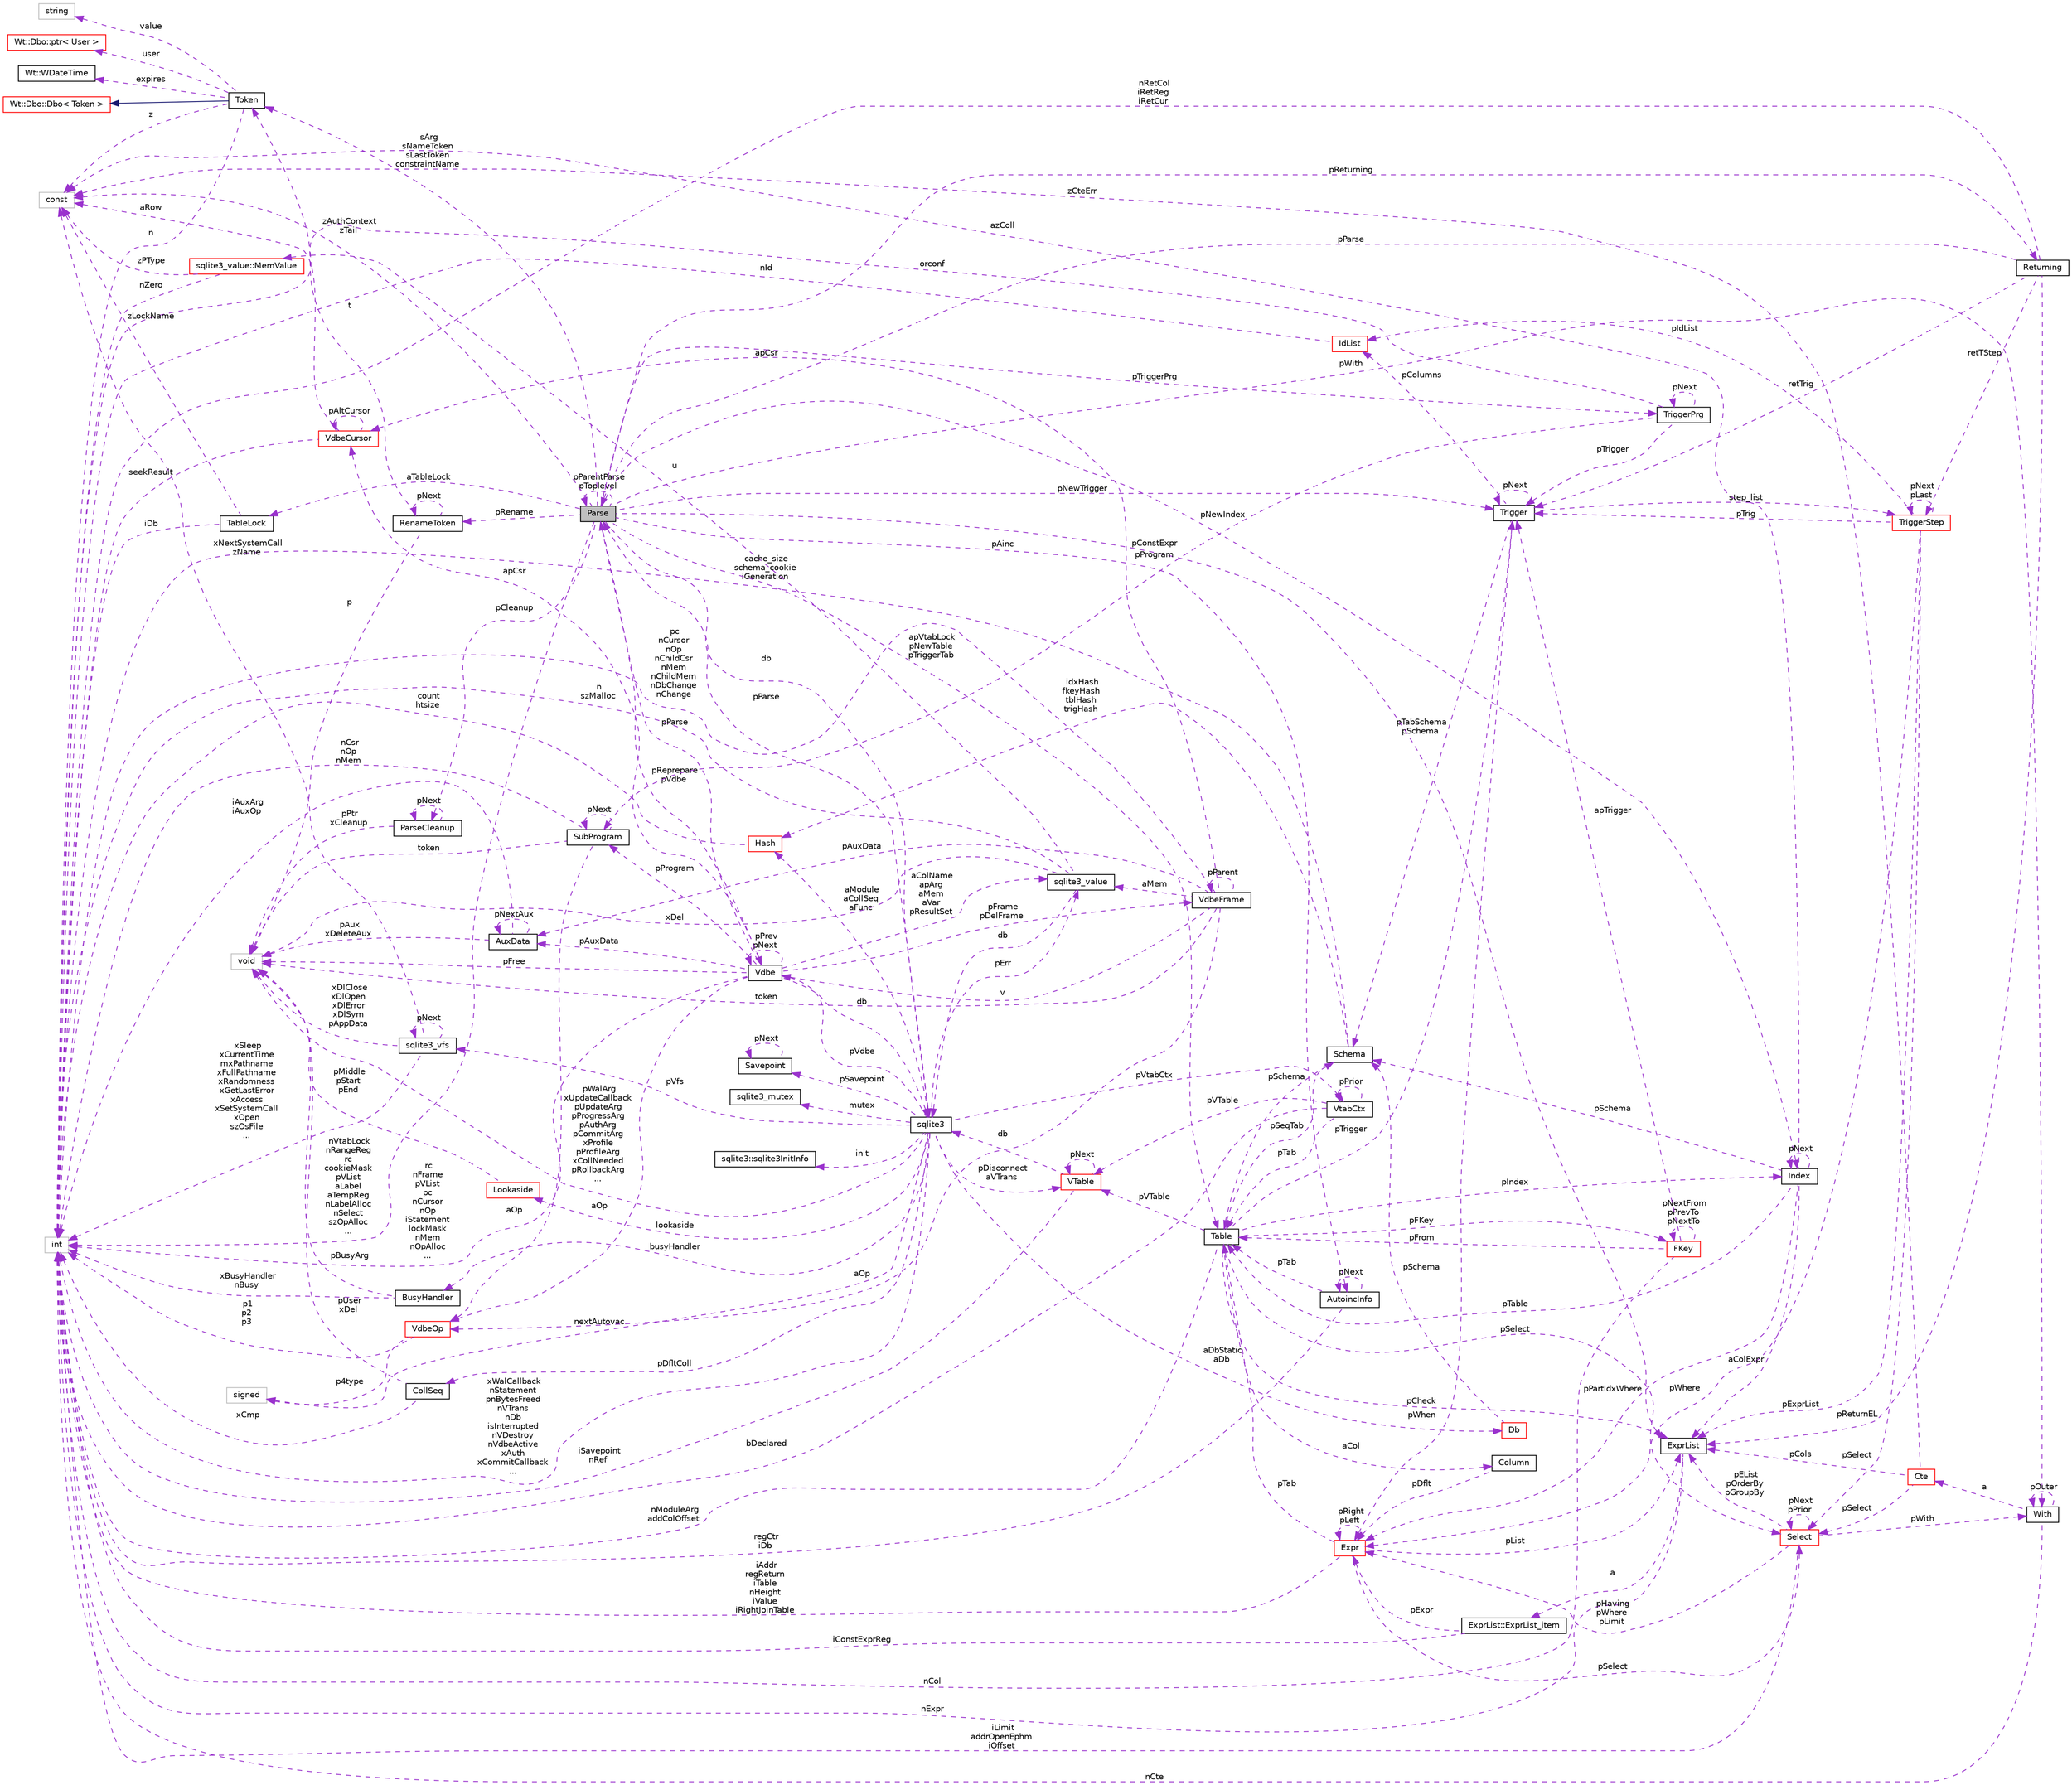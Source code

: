 digraph "Parse"
{
 // LATEX_PDF_SIZE
  edge [fontname="Helvetica",fontsize="10",labelfontname="Helvetica",labelfontsize="10"];
  node [fontname="Helvetica",fontsize="10",shape=record];
  rankdir="LR";
  Node1 [label="Parse",height=0.2,width=0.4,color="black", fillcolor="grey75", style="filled", fontcolor="black",tooltip=" "];
  Node2 -> Node1 [dir="back",color="darkorchid3",fontsize="10",style="dashed",label=" pReprepare\npVdbe" ,fontname="Helvetica"];
  Node2 [label="Vdbe",height=0.2,width=0.4,color="black", fillcolor="white", style="filled",URL="$structVdbe.html",tooltip=" "];
  Node2 -> Node2 [dir="back",color="darkorchid3",fontsize="10",style="dashed",label=" pPrev\npNext" ,fontname="Helvetica"];
  Node3 -> Node2 [dir="back",color="darkorchid3",fontsize="10",style="dashed",label=" db" ,fontname="Helvetica"];
  Node3 [label="sqlite3",height=0.2,width=0.4,color="black", fillcolor="white", style="filled",URL="$structsqlite3.html",tooltip=" "];
  Node2 -> Node3 [dir="back",color="darkorchid3",fontsize="10",style="dashed",label=" pVdbe" ,fontname="Helvetica"];
  Node4 -> Node3 [dir="back",color="darkorchid3",fontsize="10",style="dashed",label=" pSavepoint" ,fontname="Helvetica"];
  Node4 [label="Savepoint",height=0.2,width=0.4,color="black", fillcolor="white", style="filled",URL="$structSavepoint.html",tooltip=" "];
  Node4 -> Node4 [dir="back",color="darkorchid3",fontsize="10",style="dashed",label=" pNext" ,fontname="Helvetica"];
  Node5 -> Node3 [dir="back",color="darkorchid3",fontsize="10",style="dashed",label=" pWalArg\nxUpdateCallback\npUpdateArg\npProgressArg\npAuthArg\npCommitArg\nxProfile\npProfileArg\nxCollNeeded\npRollbackArg\n..." ,fontname="Helvetica"];
  Node5 [label="void",height=0.2,width=0.4,color="grey75", fillcolor="white", style="filled",tooltip=" "];
  Node6 -> Node3 [dir="back",color="darkorchid3",fontsize="10",style="dashed",label=" lookaside" ,fontname="Helvetica"];
  Node6 [label="Lookaside",height=0.2,width=0.4,color="red", fillcolor="white", style="filled",URL="$structLookaside.html",tooltip=" "];
  Node5 -> Node6 [dir="back",color="darkorchid3",fontsize="10",style="dashed",label=" pMiddle\npStart\npEnd" ,fontname="Helvetica"];
  Node8 -> Node3 [dir="back",color="darkorchid3",fontsize="10",style="dashed",label=" pErr" ,fontname="Helvetica"];
  Node8 [label="sqlite3_value",height=0.2,width=0.4,color="black", fillcolor="white", style="filled",URL="$structsqlite3__value.html",tooltip=" "];
  Node3 -> Node8 [dir="back",color="darkorchid3",fontsize="10",style="dashed",label=" db" ,fontname="Helvetica"];
  Node5 -> Node8 [dir="back",color="darkorchid3",fontsize="10",style="dashed",label=" xDel" ,fontname="Helvetica"];
  Node9 -> Node8 [dir="back",color="darkorchid3",fontsize="10",style="dashed",label=" u" ,fontname="Helvetica"];
  Node9 [label="sqlite3_value::MemValue",height=0.2,width=0.4,color="red", fillcolor="white", style="filled",URL="$unionsqlite3__value_1_1MemValue.html",tooltip=" "];
  Node10 -> Node9 [dir="back",color="darkorchid3",fontsize="10",style="dashed",label=" nZero" ,fontname="Helvetica"];
  Node10 [label="int",height=0.2,width=0.4,color="grey75", fillcolor="white", style="filled",tooltip=" "];
  Node11 -> Node9 [dir="back",color="darkorchid3",fontsize="10",style="dashed",label=" zPType" ,fontname="Helvetica"];
  Node11 [label="const",height=0.2,width=0.4,color="grey75", fillcolor="white", style="filled",tooltip=" "];
  Node10 -> Node8 [dir="back",color="darkorchid3",fontsize="10",style="dashed",label=" n\nszMalloc" ,fontname="Helvetica"];
  Node14 -> Node3 [dir="back",color="darkorchid3",fontsize="10",style="dashed",label=" mutex" ,fontname="Helvetica"];
  Node14 [label="sqlite3_mutex",height=0.2,width=0.4,color="black", fillcolor="white", style="filled",URL="$structsqlite3__mutex.html",tooltip=" "];
  Node15 -> Node3 [dir="back",color="darkorchid3",fontsize="10",style="dashed",label=" pVfs" ,fontname="Helvetica"];
  Node15 [label="sqlite3_vfs",height=0.2,width=0.4,color="black", fillcolor="white", style="filled",URL="$structsqlite3__vfs.html",tooltip=" "];
  Node5 -> Node15 [dir="back",color="darkorchid3",fontsize="10",style="dashed",label=" xDlClose\nxDlOpen\nxDlError\nxDlSym\npAppData" ,fontname="Helvetica"];
  Node15 -> Node15 [dir="back",color="darkorchid3",fontsize="10",style="dashed",label=" pNext" ,fontname="Helvetica"];
  Node10 -> Node15 [dir="back",color="darkorchid3",fontsize="10",style="dashed",label=" xSleep\nxCurrentTime\nmxPathname\nxFullPathname\nxRandomness\nxGetLastError\nxAccess\nxSetSystemCall\nxOpen\nszOsFile\n..." ,fontname="Helvetica"];
  Node11 -> Node15 [dir="back",color="darkorchid3",fontsize="10",style="dashed",label=" xNextSystemCall\nzName" ,fontname="Helvetica"];
  Node16 -> Node3 [dir="back",color="darkorchid3",fontsize="10",style="dashed",label=" init" ,fontname="Helvetica"];
  Node16 [label="sqlite3::sqlite3InitInfo",height=0.2,width=0.4,color="black", fillcolor="white", style="filled",URL="$structsqlite3_1_1sqlite3InitInfo.html",tooltip=" "];
  Node17 -> Node3 [dir="back",color="darkorchid3",fontsize="10",style="dashed",label=" busyHandler" ,fontname="Helvetica"];
  Node17 [label="BusyHandler",height=0.2,width=0.4,color="black", fillcolor="white", style="filled",URL="$structBusyHandler.html",tooltip=" "];
  Node5 -> Node17 [dir="back",color="darkorchid3",fontsize="10",style="dashed",label=" pBusyArg" ,fontname="Helvetica"];
  Node10 -> Node17 [dir="back",color="darkorchid3",fontsize="10",style="dashed",label=" xBusyHandler\nnBusy" ,fontname="Helvetica"];
  Node18 -> Node3 [dir="back",color="darkorchid3",fontsize="10",style="dashed",label=" pVtabCtx" ,fontname="Helvetica"];
  Node18 [label="VtabCtx",height=0.2,width=0.4,color="black", fillcolor="white", style="filled",URL="$structVtabCtx.html",tooltip=" "];
  Node18 -> Node18 [dir="back",color="darkorchid3",fontsize="10",style="dashed",label=" pPrior" ,fontname="Helvetica"];
  Node10 -> Node18 [dir="back",color="darkorchid3",fontsize="10",style="dashed",label=" bDeclared" ,fontname="Helvetica"];
  Node19 -> Node18 [dir="back",color="darkorchid3",fontsize="10",style="dashed",label=" pVTable" ,fontname="Helvetica"];
  Node19 [label="VTable",height=0.2,width=0.4,color="red", fillcolor="white", style="filled",URL="$structVTable.html",tooltip=" "];
  Node3 -> Node19 [dir="back",color="darkorchid3",fontsize="10",style="dashed",label=" db" ,fontname="Helvetica"];
  Node19 -> Node19 [dir="back",color="darkorchid3",fontsize="10",style="dashed",label=" pNext" ,fontname="Helvetica"];
  Node10 -> Node19 [dir="back",color="darkorchid3",fontsize="10",style="dashed",label=" iSavepoint\nnRef" ,fontname="Helvetica"];
  Node21 -> Node18 [dir="back",color="darkorchid3",fontsize="10",style="dashed",label=" pTab" ,fontname="Helvetica"];
  Node21 [label="Table",height=0.2,width=0.4,color="black", fillcolor="white", style="filled",URL="$structTable.html",tooltip=" "];
  Node22 -> Node21 [dir="back",color="darkorchid3",fontsize="10",style="dashed",label=" pSchema" ,fontname="Helvetica"];
  Node22 [label="Schema",height=0.2,width=0.4,color="black", fillcolor="white", style="filled",URL="$structSchema.html",tooltip=" "];
  Node10 -> Node22 [dir="back",color="darkorchid3",fontsize="10",style="dashed",label=" cache_size\nschema_cookie\niGeneration" ,fontname="Helvetica"];
  Node21 -> Node22 [dir="back",color="darkorchid3",fontsize="10",style="dashed",label=" pSeqTab" ,fontname="Helvetica"];
  Node23 -> Node22 [dir="back",color="darkorchid3",fontsize="10",style="dashed",label=" idxHash\nfkeyHash\ntblHash\ntrigHash" ,fontname="Helvetica"];
  Node23 [label="Hash",height=0.2,width=0.4,color="red", fillcolor="white", style="filled",URL="$structHash.html",tooltip=" "];
  Node10 -> Node23 [dir="back",color="darkorchid3",fontsize="10",style="dashed",label=" count\nhtsize" ,fontname="Helvetica"];
  Node26 -> Node21 [dir="back",color="darkorchid3",fontsize="10",style="dashed",label=" aCol" ,fontname="Helvetica"];
  Node26 [label="Column",height=0.2,width=0.4,color="black", fillcolor="white", style="filled",URL="$structColumn.html",tooltip=" "];
  Node27 -> Node26 [dir="back",color="darkorchid3",fontsize="10",style="dashed",label=" pDflt" ,fontname="Helvetica"];
  Node27 [label="Expr",height=0.2,width=0.4,color="red", fillcolor="white", style="filled",URL="$structExpr.html",tooltip=" "];
  Node27 -> Node27 [dir="back",color="darkorchid3",fontsize="10",style="dashed",label=" pRight\npLeft" ,fontname="Helvetica"];
  Node10 -> Node27 [dir="back",color="darkorchid3",fontsize="10",style="dashed",label=" iAddr\nregReturn\niTable\nnHeight\niValue\niRightJoinTable" ,fontname="Helvetica"];
  Node21 -> Node27 [dir="back",color="darkorchid3",fontsize="10",style="dashed",label=" pTab" ,fontname="Helvetica"];
  Node33 -> Node27 [dir="back",color="darkorchid3",fontsize="10",style="dashed",label=" pSelect" ,fontname="Helvetica"];
  Node33 [label="Select",height=0.2,width=0.4,color="red", fillcolor="white", style="filled",URL="$structSelect.html",tooltip=" "];
  Node27 -> Node33 [dir="back",color="darkorchid3",fontsize="10",style="dashed",label=" pHaving\npWhere\npLimit" ,fontname="Helvetica"];
  Node34 -> Node33 [dir="back",color="darkorchid3",fontsize="10",style="dashed",label=" pWith" ,fontname="Helvetica"];
  Node34 [label="With",height=0.2,width=0.4,color="black", fillcolor="white", style="filled",URL="$structWith.html",tooltip=" "];
  Node35 -> Node34 [dir="back",color="darkorchid3",fontsize="10",style="dashed",label=" a" ,fontname="Helvetica"];
  Node35 [label="Cte",height=0.2,width=0.4,color="red", fillcolor="white", style="filled",URL="$structCte.html",tooltip=" "];
  Node33 -> Node35 [dir="back",color="darkorchid3",fontsize="10",style="dashed",label=" pSelect" ,fontname="Helvetica"];
  Node11 -> Node35 [dir="back",color="darkorchid3",fontsize="10",style="dashed",label=" zCteErr" ,fontname="Helvetica"];
  Node31 -> Node35 [dir="back",color="darkorchid3",fontsize="10",style="dashed",label=" pCols" ,fontname="Helvetica"];
  Node31 [label="ExprList",height=0.2,width=0.4,color="black", fillcolor="white", style="filled",URL="$structExprList.html",tooltip=" "];
  Node32 -> Node31 [dir="back",color="darkorchid3",fontsize="10",style="dashed",label=" a" ,fontname="Helvetica"];
  Node32 [label="ExprList::ExprList_item",height=0.2,width=0.4,color="black", fillcolor="white", style="filled",URL="$structExprList_1_1ExprList__item.html",tooltip=" "];
  Node27 -> Node32 [dir="back",color="darkorchid3",fontsize="10",style="dashed",label=" pExpr" ,fontname="Helvetica"];
  Node10 -> Node32 [dir="back",color="darkorchid3",fontsize="10",style="dashed",label=" iConstExprReg" ,fontname="Helvetica"];
  Node10 -> Node31 [dir="back",color="darkorchid3",fontsize="10",style="dashed",label=" nExpr" ,fontname="Helvetica"];
  Node34 -> Node34 [dir="back",color="darkorchid3",fontsize="10",style="dashed",label=" pOuter" ,fontname="Helvetica"];
  Node10 -> Node34 [dir="back",color="darkorchid3",fontsize="10",style="dashed",label=" nCte" ,fontname="Helvetica"];
  Node10 -> Node33 [dir="back",color="darkorchid3",fontsize="10",style="dashed",label=" iLimit\naddrOpenEphm\niOffset" ,fontname="Helvetica"];
  Node33 -> Node33 [dir="back",color="darkorchid3",fontsize="10",style="dashed",label=" pNext\npPrior" ,fontname="Helvetica"];
  Node31 -> Node33 [dir="back",color="darkorchid3",fontsize="10",style="dashed",label=" pEList\npOrderBy\npGroupBy" ,fontname="Helvetica"];
  Node31 -> Node27 [dir="back",color="darkorchid3",fontsize="10",style="dashed",label=" pList" ,fontname="Helvetica"];
  Node43 -> Node21 [dir="back",color="darkorchid3",fontsize="10",style="dashed",label=" pFKey" ,fontname="Helvetica"];
  Node43 [label="FKey",height=0.2,width=0.4,color="red", fillcolor="white", style="filled",URL="$structFKey.html",tooltip=" "];
  Node43 -> Node43 [dir="back",color="darkorchid3",fontsize="10",style="dashed",label=" pNextFrom\npPrevTo\npNextTo" ,fontname="Helvetica"];
  Node10 -> Node43 [dir="back",color="darkorchid3",fontsize="10",style="dashed",label=" nCol" ,fontname="Helvetica"];
  Node21 -> Node43 [dir="back",color="darkorchid3",fontsize="10",style="dashed",label=" pFrom" ,fontname="Helvetica"];
  Node45 -> Node43 [dir="back",color="darkorchid3",fontsize="10",style="dashed",label=" apTrigger" ,fontname="Helvetica"];
  Node45 [label="Trigger",height=0.2,width=0.4,color="black", fillcolor="white", style="filled",URL="$structTrigger.html",tooltip=" "];
  Node46 -> Node45 [dir="back",color="darkorchid3",fontsize="10",style="dashed",label=" step_list" ,fontname="Helvetica"];
  Node46 [label="TriggerStep",height=0.2,width=0.4,color="red", fillcolor="white", style="filled",URL="$structTriggerStep.html",tooltip=" "];
  Node46 -> Node46 [dir="back",color="darkorchid3",fontsize="10",style="dashed",label=" pNext\npLast" ,fontname="Helvetica"];
  Node27 -> Node46 [dir="back",color="darkorchid3",fontsize="10",style="dashed",label=" pWhere" ,fontname="Helvetica"];
  Node39 -> Node46 [dir="back",color="darkorchid3",fontsize="10",style="dashed",label=" pIdList" ,fontname="Helvetica"];
  Node39 [label="IdList",height=0.2,width=0.4,color="red", fillcolor="white", style="filled",URL="$structIdList.html",tooltip=" "];
  Node10 -> Node39 [dir="back",color="darkorchid3",fontsize="10",style="dashed",label=" nId" ,fontname="Helvetica"];
  Node33 -> Node46 [dir="back",color="darkorchid3",fontsize="10",style="dashed",label=" pSelect" ,fontname="Helvetica"];
  Node45 -> Node46 [dir="back",color="darkorchid3",fontsize="10",style="dashed",label=" pTrig" ,fontname="Helvetica"];
  Node31 -> Node46 [dir="back",color="darkorchid3",fontsize="10",style="dashed",label=" pExprList" ,fontname="Helvetica"];
  Node22 -> Node45 [dir="back",color="darkorchid3",fontsize="10",style="dashed",label=" pTabSchema\npSchema" ,fontname="Helvetica"];
  Node27 -> Node45 [dir="back",color="darkorchid3",fontsize="10",style="dashed",label=" pWhen" ,fontname="Helvetica"];
  Node39 -> Node45 [dir="back",color="darkorchid3",fontsize="10",style="dashed",label=" pColumns" ,fontname="Helvetica"];
  Node45 -> Node45 [dir="back",color="darkorchid3",fontsize="10",style="dashed",label=" pNext" ,fontname="Helvetica"];
  Node19 -> Node21 [dir="back",color="darkorchid3",fontsize="10",style="dashed",label=" pVTable" ,fontname="Helvetica"];
  Node10 -> Node21 [dir="back",color="darkorchid3",fontsize="10",style="dashed",label=" nModuleArg\naddColOffset" ,fontname="Helvetica"];
  Node45 -> Node21 [dir="back",color="darkorchid3",fontsize="10",style="dashed",label=" pTrigger" ,fontname="Helvetica"];
  Node33 -> Node21 [dir="back",color="darkorchid3",fontsize="10",style="dashed",label=" pSelect" ,fontname="Helvetica"];
  Node31 -> Node21 [dir="back",color="darkorchid3",fontsize="10",style="dashed",label=" pCheck" ,fontname="Helvetica"];
  Node41 -> Node21 [dir="back",color="darkorchid3",fontsize="10",style="dashed",label=" pIndex" ,fontname="Helvetica"];
  Node41 [label="Index",height=0.2,width=0.4,color="black", fillcolor="white", style="filled",URL="$structIndex.html",tooltip=" "];
  Node22 -> Node41 [dir="back",color="darkorchid3",fontsize="10",style="dashed",label=" pSchema" ,fontname="Helvetica"];
  Node27 -> Node41 [dir="back",color="darkorchid3",fontsize="10",style="dashed",label=" pPartIdxWhere" ,fontname="Helvetica"];
  Node21 -> Node41 [dir="back",color="darkorchid3",fontsize="10",style="dashed",label=" pTable" ,fontname="Helvetica"];
  Node31 -> Node41 [dir="back",color="darkorchid3",fontsize="10",style="dashed",label=" aColExpr" ,fontname="Helvetica"];
  Node11 -> Node41 [dir="back",color="darkorchid3",fontsize="10",style="dashed",label=" azColl" ,fontname="Helvetica"];
  Node41 -> Node41 [dir="back",color="darkorchid3",fontsize="10",style="dashed",label=" pNext" ,fontname="Helvetica"];
  Node49 -> Node3 [dir="back",color="darkorchid3",fontsize="10",style="dashed",label=" pDfltColl" ,fontname="Helvetica"];
  Node49 [label="CollSeq",height=0.2,width=0.4,color="black", fillcolor="white", style="filled",URL="$structCollSeq.html",tooltip=" "];
  Node5 -> Node49 [dir="back",color="darkorchid3",fontsize="10",style="dashed",label=" pUser\nxDel" ,fontname="Helvetica"];
  Node10 -> Node49 [dir="back",color="darkorchid3",fontsize="10",style="dashed",label=" xCmp" ,fontname="Helvetica"];
  Node19 -> Node3 [dir="back",color="darkorchid3",fontsize="10",style="dashed",label=" pDisconnect\naVTrans" ,fontname="Helvetica"];
  Node10 -> Node3 [dir="back",color="darkorchid3",fontsize="10",style="dashed",label=" xWalCallback\nnStatement\npnBytesFreed\nnVTrans\nnDb\nisInterrupted\nnVDestroy\nnVdbeActive\nxAuth\nxCommitCallback\n..." ,fontname="Helvetica"];
  Node50 -> Node3 [dir="back",color="darkorchid3",fontsize="10",style="dashed",label=" nextAutovac" ,fontname="Helvetica"];
  Node50 [label="signed",height=0.2,width=0.4,color="grey75", fillcolor="white", style="filled",tooltip=" "];
  Node51 -> Node3 [dir="back",color="darkorchid3",fontsize="10",style="dashed",label=" aDbStatic\naDb" ,fontname="Helvetica"];
  Node51 [label="Db",height=0.2,width=0.4,color="red", fillcolor="white", style="filled",URL="$structDb.html",tooltip=" "];
  Node22 -> Node51 [dir="back",color="darkorchid3",fontsize="10",style="dashed",label=" pSchema" ,fontname="Helvetica"];
  Node23 -> Node3 [dir="back",color="darkorchid3",fontsize="10",style="dashed",label=" aModule\naCollSeq\naFunc" ,fontname="Helvetica"];
  Node1 -> Node3 [dir="back",color="darkorchid3",fontsize="10",style="dashed",label=" pParse" ,fontname="Helvetica"];
  Node5 -> Node2 [dir="back",color="darkorchid3",fontsize="10",style="dashed",label=" pFree" ,fontname="Helvetica"];
  Node8 -> Node2 [dir="back",color="darkorchid3",fontsize="10",style="dashed",label=" aColName\napArg\naMem\naVar\npResultSet" ,fontname="Helvetica"];
  Node69 -> Node2 [dir="back",color="darkorchid3",fontsize="10",style="dashed",label=" pFrame\npDelFrame" ,fontname="Helvetica"];
  Node69 [label="VdbeFrame",height=0.2,width=0.4,color="black", fillcolor="white", style="filled",URL="$structVdbeFrame.html",tooltip=" "];
  Node2 -> Node69 [dir="back",color="darkorchid3",fontsize="10",style="dashed",label=" v" ,fontname="Helvetica"];
  Node5 -> Node69 [dir="back",color="darkorchid3",fontsize="10",style="dashed",label=" token" ,fontname="Helvetica"];
  Node8 -> Node69 [dir="back",color="darkorchid3",fontsize="10",style="dashed",label=" aMem" ,fontname="Helvetica"];
  Node69 -> Node69 [dir="back",color="darkorchid3",fontsize="10",style="dashed",label=" pParent" ,fontname="Helvetica"];
  Node10 -> Node69 [dir="back",color="darkorchid3",fontsize="10",style="dashed",label=" pc\nnCursor\nnOp\nnChildCsr\nnMem\nnChildMem\nnDbChange\nnChange" ,fontname="Helvetica"];
  Node70 -> Node69 [dir="back",color="darkorchid3",fontsize="10",style="dashed",label=" pAuxData" ,fontname="Helvetica"];
  Node70 [label="AuxData",height=0.2,width=0.4,color="black", fillcolor="white", style="filled",URL="$structAuxData.html",tooltip=" "];
  Node5 -> Node70 [dir="back",color="darkorchid3",fontsize="10",style="dashed",label=" pAux\nxDeleteAux" ,fontname="Helvetica"];
  Node10 -> Node70 [dir="back",color="darkorchid3",fontsize="10",style="dashed",label=" iAuxArg\niAuxOp" ,fontname="Helvetica"];
  Node70 -> Node70 [dir="back",color="darkorchid3",fontsize="10",style="dashed",label=" pNextAux" ,fontname="Helvetica"];
  Node71 -> Node69 [dir="back",color="darkorchid3",fontsize="10",style="dashed",label=" apCsr" ,fontname="Helvetica"];
  Node71 [label="VdbeCursor",height=0.2,width=0.4,color="red", fillcolor="white", style="filled",URL="$structVdbeCursor.html",tooltip=" "];
  Node10 -> Node71 [dir="back",color="darkorchid3",fontsize="10",style="dashed",label=" seekResult" ,fontname="Helvetica"];
  Node71 -> Node71 [dir="back",color="darkorchid3",fontsize="10",style="dashed",label=" pAltCursor" ,fontname="Helvetica"];
  Node11 -> Node71 [dir="back",color="darkorchid3",fontsize="10",style="dashed",label=" aRow" ,fontname="Helvetica"];
  Node83 -> Node69 [dir="back",color="darkorchid3",fontsize="10",style="dashed",label=" aOp" ,fontname="Helvetica"];
  Node83 [label="VdbeOp",height=0.2,width=0.4,color="red", fillcolor="white", style="filled",URL="$structVdbeOp.html",tooltip=" "];
  Node10 -> Node83 [dir="back",color="darkorchid3",fontsize="10",style="dashed",label=" p1\np2\np3" ,fontname="Helvetica"];
  Node50 -> Node83 [dir="back",color="darkorchid3",fontsize="10",style="dashed",label=" p4type" ,fontname="Helvetica"];
  Node10 -> Node2 [dir="back",color="darkorchid3",fontsize="10",style="dashed",label=" rc\nnFrame\npVList\npc\nnCursor\nnOp\niStatement\nlockMask\nnMem\nnOpAlloc\n..." ,fontname="Helvetica"];
  Node70 -> Node2 [dir="back",color="darkorchid3",fontsize="10",style="dashed",label=" pAuxData" ,fontname="Helvetica"];
  Node85 -> Node2 [dir="back",color="darkorchid3",fontsize="10",style="dashed",label=" pProgram" ,fontname="Helvetica"];
  Node85 [label="SubProgram",height=0.2,width=0.4,color="black", fillcolor="white", style="filled",URL="$structSubProgram.html",tooltip=" "];
  Node5 -> Node85 [dir="back",color="darkorchid3",fontsize="10",style="dashed",label=" token" ,fontname="Helvetica"];
  Node10 -> Node85 [dir="back",color="darkorchid3",fontsize="10",style="dashed",label=" nCsr\nnOp\nnMem" ,fontname="Helvetica"];
  Node85 -> Node85 [dir="back",color="darkorchid3",fontsize="10",style="dashed",label=" pNext" ,fontname="Helvetica"];
  Node83 -> Node85 [dir="back",color="darkorchid3",fontsize="10",style="dashed",label=" aOp" ,fontname="Helvetica"];
  Node71 -> Node2 [dir="back",color="darkorchid3",fontsize="10",style="dashed",label=" apCsr" ,fontname="Helvetica"];
  Node1 -> Node2 [dir="back",color="darkorchid3",fontsize="10",style="dashed",label=" pParse" ,fontname="Helvetica"];
  Node83 -> Node2 [dir="back",color="darkorchid3",fontsize="10",style="dashed",label=" aOp" ,fontname="Helvetica"];
  Node3 -> Node1 [dir="back",color="darkorchid3",fontsize="10",style="dashed",label=" db" ,fontname="Helvetica"];
  Node87 -> Node1 [dir="back",color="darkorchid3",fontsize="10",style="dashed",label=" pCleanup" ,fontname="Helvetica"];
  Node87 [label="ParseCleanup",height=0.2,width=0.4,color="black", fillcolor="white", style="filled",URL="$structParseCleanup.html",tooltip=" "];
  Node87 -> Node87 [dir="back",color="darkorchid3",fontsize="10",style="dashed",label=" pNext" ,fontname="Helvetica"];
  Node5 -> Node87 [dir="back",color="darkorchid3",fontsize="10",style="dashed",label=" pPtr\nxCleanup" ,fontname="Helvetica"];
  Node88 -> Node1 [dir="back",color="darkorchid3",fontsize="10",style="dashed",label=" aTableLock" ,fontname="Helvetica"];
  Node88 [label="TableLock",height=0.2,width=0.4,color="black", fillcolor="white", style="filled",URL="$structTableLock.html",tooltip=" "];
  Node10 -> Node88 [dir="back",color="darkorchid3",fontsize="10",style="dashed",label=" iDb" ,fontname="Helvetica"];
  Node11 -> Node88 [dir="back",color="darkorchid3",fontsize="10",style="dashed",label=" zLockName" ,fontname="Helvetica"];
  Node89 -> Node1 [dir="back",color="darkorchid3",fontsize="10",style="dashed",label=" sArg\nsNameToken\nsLastToken\nconstraintName" ,fontname="Helvetica"];
  Node89 [label="Token",height=0.2,width=0.4,color="black", fillcolor="white", style="filled",URL="$classToken.html",tooltip=" "];
  Node90 -> Node89 [dir="back",color="midnightblue",fontsize="10",style="solid",fontname="Helvetica"];
  Node90 [label="Wt::Dbo::Dbo\< Token \>",height=0.2,width=0.4,color="red", fillcolor="white", style="filled",URL="$classWt_1_1Dbo_1_1Dbo.html",tooltip=" "];
  Node99 -> Node89 [dir="back",color="darkorchid3",fontsize="10",style="dashed",label=" user" ,fontname="Helvetica"];
  Node99 [label="Wt::Dbo::ptr\< User \>",height=0.2,width=0.4,color="red", fillcolor="white", style="filled",URL="$classWt_1_1Dbo_1_1ptr.html",tooltip=" "];
  Node10 -> Node89 [dir="back",color="darkorchid3",fontsize="10",style="dashed",label=" n" ,fontname="Helvetica"];
  Node102 -> Node89 [dir="back",color="darkorchid3",fontsize="10",style="dashed",label=" expires" ,fontname="Helvetica"];
  Node102 [label="Wt::WDateTime",height=0.2,width=0.4,color="black", fillcolor="white", style="filled",URL="$classWt_1_1WDateTime.html",tooltip="A calendar date and clock time."];
  Node95 -> Node89 [dir="back",color="darkorchid3",fontsize="10",style="dashed",label=" value" ,fontname="Helvetica"];
  Node95 [label="string",height=0.2,width=0.4,color="grey75", fillcolor="white", style="filled",tooltip=" "];
  Node11 -> Node89 [dir="back",color="darkorchid3",fontsize="10",style="dashed",label=" z" ,fontname="Helvetica"];
  Node34 -> Node1 [dir="back",color="darkorchid3",fontsize="10",style="dashed",label=" pWith" ,fontname="Helvetica"];
  Node10 -> Node1 [dir="back",color="darkorchid3",fontsize="10",style="dashed",label=" nVtabLock\nnRangeReg\nrc\ncookieMask\npVList\naLabel\naTempReg\nnLabelAlloc\nnSelect\nszOpAlloc\n..." ,fontname="Helvetica"];
  Node21 -> Node1 [dir="back",color="darkorchid3",fontsize="10",style="dashed",label=" apVtabLock\npNewTable\npTriggerTab" ,fontname="Helvetica"];
  Node45 -> Node1 [dir="back",color="darkorchid3",fontsize="10",style="dashed",label=" pNewTrigger" ,fontname="Helvetica"];
  Node103 -> Node1 [dir="back",color="darkorchid3",fontsize="10",style="dashed",label=" pTriggerPrg" ,fontname="Helvetica"];
  Node103 [label="TriggerPrg",height=0.2,width=0.4,color="black", fillcolor="white", style="filled",URL="$structTriggerPrg.html",tooltip=" "];
  Node10 -> Node103 [dir="back",color="darkorchid3",fontsize="10",style="dashed",label=" orconf" ,fontname="Helvetica"];
  Node85 -> Node103 [dir="back",color="darkorchid3",fontsize="10",style="dashed",label=" pProgram" ,fontname="Helvetica"];
  Node45 -> Node103 [dir="back",color="darkorchid3",fontsize="10",style="dashed",label=" pTrigger" ,fontname="Helvetica"];
  Node103 -> Node103 [dir="back",color="darkorchid3",fontsize="10",style="dashed",label=" pNext" ,fontname="Helvetica"];
  Node104 -> Node1 [dir="back",color="darkorchid3",fontsize="10",style="dashed",label=" pRename" ,fontname="Helvetica"];
  Node104 [label="RenameToken",height=0.2,width=0.4,color="black", fillcolor="white", style="filled",URL="$structRenameToken.html",tooltip=" "];
  Node89 -> Node104 [dir="back",color="darkorchid3",fontsize="10",style="dashed",label=" t" ,fontname="Helvetica"];
  Node5 -> Node104 [dir="back",color="darkorchid3",fontsize="10",style="dashed",label=" p" ,fontname="Helvetica"];
  Node104 -> Node104 [dir="back",color="darkorchid3",fontsize="10",style="dashed",label=" pNext" ,fontname="Helvetica"];
  Node41 -> Node1 [dir="back",color="darkorchid3",fontsize="10",style="dashed",label=" pNewIndex" ,fontname="Helvetica"];
  Node11 -> Node1 [dir="back",color="darkorchid3",fontsize="10",style="dashed",label=" zAuthContext\nzTail" ,fontname="Helvetica"];
  Node105 -> Node1 [dir="back",color="darkorchid3",fontsize="10",style="dashed",label=" pReturning" ,fontname="Helvetica"];
  Node105 [label="Returning",height=0.2,width=0.4,color="black", fillcolor="white", style="filled",URL="$structReturning.html",tooltip=" "];
  Node46 -> Node105 [dir="back",color="darkorchid3",fontsize="10",style="dashed",label=" retTStep" ,fontname="Helvetica"];
  Node10 -> Node105 [dir="back",color="darkorchid3",fontsize="10",style="dashed",label=" nRetCol\niRetReg\niRetCur" ,fontname="Helvetica"];
  Node45 -> Node105 [dir="back",color="darkorchid3",fontsize="10",style="dashed",label=" retTrig" ,fontname="Helvetica"];
  Node31 -> Node105 [dir="back",color="darkorchid3",fontsize="10",style="dashed",label=" pReturnEL" ,fontname="Helvetica"];
  Node1 -> Node105 [dir="back",color="darkorchid3",fontsize="10",style="dashed",label=" pParse" ,fontname="Helvetica"];
  Node106 -> Node1 [dir="back",color="darkorchid3",fontsize="10",style="dashed",label=" pAinc" ,fontname="Helvetica"];
  Node106 [label="AutoincInfo",height=0.2,width=0.4,color="black", fillcolor="white", style="filled",URL="$structAutoincInfo.html",tooltip=" "];
  Node10 -> Node106 [dir="back",color="darkorchid3",fontsize="10",style="dashed",label=" regCtr\niDb" ,fontname="Helvetica"];
  Node21 -> Node106 [dir="back",color="darkorchid3",fontsize="10",style="dashed",label=" pTab" ,fontname="Helvetica"];
  Node106 -> Node106 [dir="back",color="darkorchid3",fontsize="10",style="dashed",label=" pNext" ,fontname="Helvetica"];
  Node31 -> Node1 [dir="back",color="darkorchid3",fontsize="10",style="dashed",label=" pConstExpr" ,fontname="Helvetica"];
  Node1 -> Node1 [dir="back",color="darkorchid3",fontsize="10",style="dashed",label=" pParentParse\npToplevel" ,fontname="Helvetica"];
}
